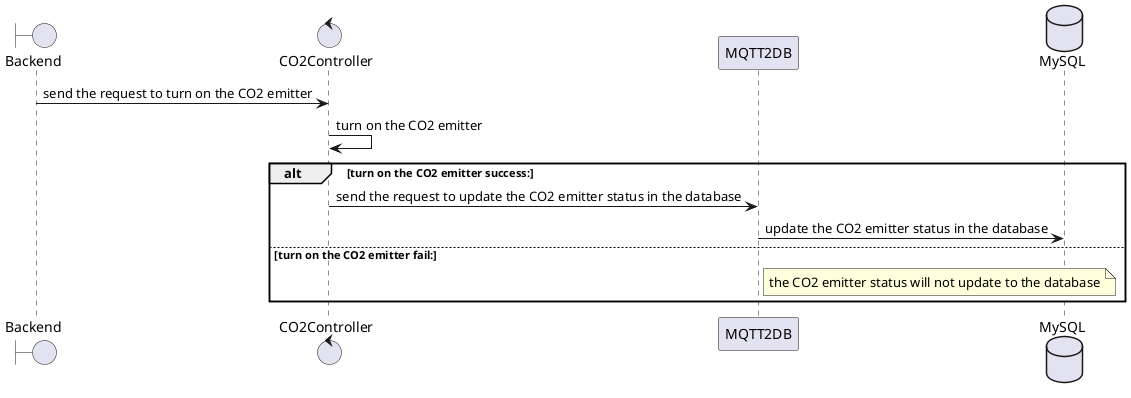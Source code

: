 @startuml

boundary Backend
control CO2Controller
participant MQTT2DB
database MySQL

Backend -> CO2Controller: send the request to turn on the CO2 emitter

CO2Controller -> CO2Controller: turn on the CO2 emitter

alt turn on the CO2 emitter success:
    CO2Controller -> MQTT2DB: send the request to update the CO2 emitter status in the database
    MQTT2DB -> MySQL: update the CO2 emitter status in the database
else turn on the CO2 emitter fail:
    note right of MQTT2DB
        the CO2 emitter status will not update to the database
    end note
end

@enduml